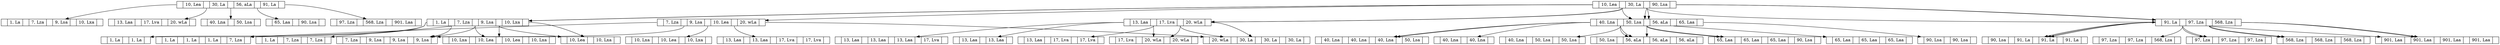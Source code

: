 digraph Btree{ 
  node[shape=record, width= 0.1, height= 0.1];
Nodo98229070[label="<P0>|10, Lea|<P1>|30, La|<P2>|56, aLa|<P3>|91, La|<P4>"];
Nodo303710188[label="<P0>|1, La|<P1>|7, Lza|<P2>|9, Lsa|<P3>|10, Lxa|<P4>"];
Nodo98229070:P0->Nodo303710188;
Nodo284195334[label="<P0>|13, Laa|<P1>|17, Lva|<P2>|20, wLa|<P3>"];
Nodo98229070:P1->Nodo284195334;
Nodo1725235841[label="<P0>|40, Lna|<P1>|50, Lsa|<P2>"];
Nodo98229070:P2->Nodo1725235841;
Nodo898020798[label="<P0>|65, Laa|<P1>|90, Lsa|<P2>"];
Nodo98229070:P3->Nodo898020798;
Nodo1990203837[label="<P0>|97, Lza|<P1>|568, Lza|<P2>|901, Laa|<P3>"];
Nodo98229070:P4->Nodo1990203837;
Nodo1590141193[label="<P0>|30, La|<P1>|90, Lsa|<P2>"];
Nodo515262987[label="<P0>|7, Lza|<P1>|9, Lsa|<P2>|10, Lea|<P3>|20, wLa|<P4>"];
Nodo731369708[label="<P0>|1, La|<P1>|1, La|<P2>"];
Nodo515262987:P0->Nodo731369708;
Nodo179150254[label="<P0>|7, Lza|<P1>|9, Lsa|<P2>"];
Nodo515262987:P1->Nodo179150254;
Nodo1770109467[label="<P0>|10, Lxa|<P1>|10, Lea|<P2>|10, Lxa|<P3>"];
Nodo515262987:P2->Nodo1770109467;
Nodo1170953010[label="<P0>|13, Laa|<P1>|13, Laa|<P2>|17, Lva|<P3>|17, Lva|<P4>"];
Nodo515262987:P3->Nodo1170953010;
Nodo1347353559[label="<P0>|20, wLa|<P1>|30, La|<P2>"];
Nodo515262987:P4->Nodo1347353559;
Nodo1590141193:P0->Nodo515262987;
Nodo912805021[label="<P0>|50, Lsa|<P1>|56, aLa|<P2>"];
Nodo1390242089[label="<P0>|40, Lna|<P1>|40, Lna|<P2>"];
Nodo912805021:P0->Nodo1390242089;
Nodo1301344899[label="<P0>|50, Lsa|<P1>|56, aLa|<P2>"];
Nodo912805021:P1->Nodo1301344899;
Nodo1789339813[label="<P0>|65, Laa|<P1>|65, Laa|<P2>"];
Nodo912805021:P2->Nodo1789339813;
Nodo1590141193:P1->Nodo912805021;
Nodo509582792[label="<P0>|91, La|<P1>|568, Lza|<P2>"];
Nodo661793547[label="<P0>|90, Lsa|<P1>|91, La|<P2>"];
Nodo509582792:P0->Nodo661793547;
Nodo1841090956[label="<P0>|97, Lza|<P1>|97, Lza|<P2>|568, Lza|<P3>"];
Nodo509582792:P1->Nodo1841090956;
Nodo1049443998[label="<P0>|901, Laa|<P1>|901, Laa|<P2>"];
Nodo509582792:P2->Nodo1049443998;
Nodo1590141193:P2->Nodo509582792;
Nodo1590141193[label="<P0>|10, Lea|<P1>|30, La|<P2>|90, Lsa|<P3>"];
Nodo1685046648[label="<P0>|7, Lza|<P1>|9, Lsa|<P2>|10, Lxa|<P3>"];
Nodo731369708[label="<P0>|1, La|<P1>|1, La|<P2>|1, La|<P3>|7, Lza|<P4>"];
Nodo1685046648:P0->Nodo731369708;
Nodo179150254[label="<P0>|7, Lza|<P1>|9, Lsa|<P2>|9, Lsa|<P3>"];
Nodo1685046648:P1->Nodo179150254;
Nodo92314474[label="<P0>|10, Lxa|<P1>|10, Lea|<P2>"];
Nodo1685046648:P2->Nodo92314474;
Nodo1810567123[label="<P0>|10, Lea|<P1>|10, Lxa|<P2>"];
Nodo1685046648:P3->Nodo1810567123;
Nodo1590141193:P0->Nodo1685046648;
Nodo1191597567[label="<P0>|17, Lva|<P1>|20, wLa|<P2>"];
Nodo1574440034[label="<P0>|13, Laa|<P1>|13, Laa|<P2>|13, Laa|<P3>|17, Lva|<P4>"];
Nodo1191597567:P0->Nodo1574440034;
Nodo1543673720[label="<P0>|17, Lva|<P1>|20, wLa|<P2>"];
Nodo1191597567:P1->Nodo1543673720;
Nodo1347353559[label="<P0>|20, wLa|<P1>|30, La|<P2>|30, La|<P3>"];
Nodo1191597567:P2->Nodo1347353559;
Nodo1590141193:P1->Nodo1191597567;
Nodo912805021[label="<P0>|50, Lsa|<P1>|56, aLa|<P2>"];
Nodo1390242089[label="<P0>|40, Lna|<P1>|40, Lna|<P2>|40, Lna|<P3>|50, Lsa|<P4>"];
Nodo912805021:P0->Nodo1390242089;
Nodo1301344899[label="<P0>|50, Lsa|<P1>|56, aLa|<P2>|56, aLa|<P3>"];
Nodo912805021:P1->Nodo1301344899;
Nodo1789339813[label="<P0>|65, Laa|<P1>|65, Laa|<P2>|65, Laa|<P3>|90, Lsa|<P4>"];
Nodo912805021:P2->Nodo1789339813;
Nodo1590141193:P2->Nodo912805021;
Nodo509582792[label="<P0>|91, La|<P1>|97, Lza|<P2>|568, Lza|<P3>"];
Nodo661793547[label="<P0>|90, Lsa|<P1>|91, La|<P2>|91, La|<P3>"];
Nodo509582792:P0->Nodo661793547;
Nodo1864666812[label="<P0>|97, Lza|<P1>|97, Lza|<P2>"];
Nodo509582792:P1->Nodo1864666812;
Nodo444106506[label="<P0>|568, Lza|<P1>|568, Lza|<P2>"];
Nodo509582792:P2->Nodo444106506;
Nodo1049443998[label="<P0>|901, Laa|<P1>|901, Laa|<P2>|901, Laa|<P3>"];
Nodo509582792:P3->Nodo1049443998;
Nodo1590141193:P3->Nodo509582792;
Nodo1590141193[label="<P0>|10, Lea|<P1>|30, La|<P2>|90, Lsa|<P3>"];
Nodo1685046648[label="<P0>|1, La|<P1>|7, Lza|<P2>|9, Lsa|<P3>|10, Lxa|<P4>"];
Nodo801081138[label="<P0>|1, La|<P1>|1, La|<P2>"];
Nodo1685046648:P0->Nodo801081138;
Nodo388207322[label="<P0>|1, La|<P1>|7, Lza|<P2>|7, Lza|<P3>"];
Nodo1685046648:P1->Nodo388207322;
Nodo179150254[label="<P0>|7, Lza|<P1>|9, Lsa|<P2>|9, Lsa|<P3>|9, Lsa|<P4>"];
Nodo1685046648:P2->Nodo179150254;
Nodo92314474[label="<P0>|10, Lxa|<P1>|10, Lea|<P2>|10, Lea|<P3>|10, Lxa|<P4>"];
Nodo1685046648:P3->Nodo92314474;
Nodo1810567123[label="<P0>|10, Lea|<P1>|10, Lxa|<P2>"];
Nodo1685046648:P4->Nodo1810567123;
Nodo1590141193:P0->Nodo1685046648;
Nodo1191597567[label="<P0>|13, Laa|<P1>|17, Lva|<P2>|20, wLa|<P3>"];
Nodo443569946[label="<P0>|13, Laa|<P1>|13, Laa|<P2>"];
Nodo1191597567:P0->Nodo443569946;
Nodo460488069[label="<P0>|13, Laa|<P1>|17, Lva|<P2>|17, Lva|<P3>"];
Nodo1191597567:P1->Nodo460488069;
Nodo1543673720[label="<P0>|17, Lva|<P1>|20, wLa|<P2>|20, wLa|<P3>"];
Nodo1191597567:P2->Nodo1543673720;
Nodo1347353559[label="<P0>|20, wLa|<P1>|30, La|<P2>|30, La|<P3>|30, La|<P4>"];
Nodo1191597567:P3->Nodo1347353559;
Nodo1590141193:P1->Nodo1191597567;
Nodo912805021[label="<P0>|40, Lna|<P1>|50, Lsa|<P2>|56, aLa|<P3>|65, Laa|<P4>"];
Nodo1210576846[label="<P0>|40, Lna|<P1>|40, Lna|<P2>"];
Nodo912805021:P0->Nodo1210576846;
Nodo1125712210[label="<P0>|40, Lna|<P1>|50, Lsa|<P2>|50, Lsa|<P3>"];
Nodo912805021:P1->Nodo1125712210;
Nodo1301344899[label="<P0>|50, Lsa|<P1>|56, aLa|<P2>|56, aLa|<P3>|56, aLa|<P4>"];
Nodo912805021:P2->Nodo1301344899;
Nodo1539917484[label="<P0>|65, Laa|<P1>|65, Laa|<P2>|65, Laa|<P3>"];
Nodo912805021:P3->Nodo1539917484;
Nodo1407157765[label="<P0>|90, Lsa|<P1>|90, Lsa|<P2>"];
Nodo912805021:P4->Nodo1407157765;
Nodo1590141193:P2->Nodo912805021;
Nodo509582792[label="<P0>|91, La|<P1>|97, Lza|<P2>|568, Lza|<P3>"];
Nodo661793547[label="<P0>|90, Lsa|<P1>|91, La|<P2>|91, La|<P3>|91, La|<P4>"];
Nodo509582792:P0->Nodo661793547;
Nodo1864666812[label="<P0>|97, Lza|<P1>|97, Lza|<P2>|97, Lza|<P3>"];
Nodo509582792:P1->Nodo1864666812;
Nodo444106506[label="<P0>|568, Lza|<P1>|568, Lza|<P2>|568, Lza|<P3>"];
Nodo509582792:P2->Nodo444106506;
Nodo1049443998[label="<P0>|901, Laa|<P1>|901, Laa|<P2>|901, Laa|<P3>|901, Laa|<P4>"];
Nodo509582792:P3->Nodo1049443998;
Nodo1590141193:P3->Nodo509582792;

}
